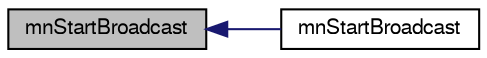 digraph G
{
  edge [fontname="FreeSans",fontsize="10",labelfontname="FreeSans",labelfontsize="10"];
  node [fontname="FreeSans",fontsize="10",shape=record];
  rankdir=LR;
  Node1 [label="mnStartBroadcast",height=0.2,width=0.4,color="black", fillcolor="grey75", style="filled" fontcolor="black"];
  Node1 -> Node2 [dir=back,color="midnightblue",fontsize="10",style="solid"];
  Node2 [label="mnStartBroadcast",height=0.2,width=0.4,color="black", fillcolor="white", style="filled",URL="$group__proc_commands.html#ga4b8bcae5ef6c2c4f767c520d70f55111"];
}
